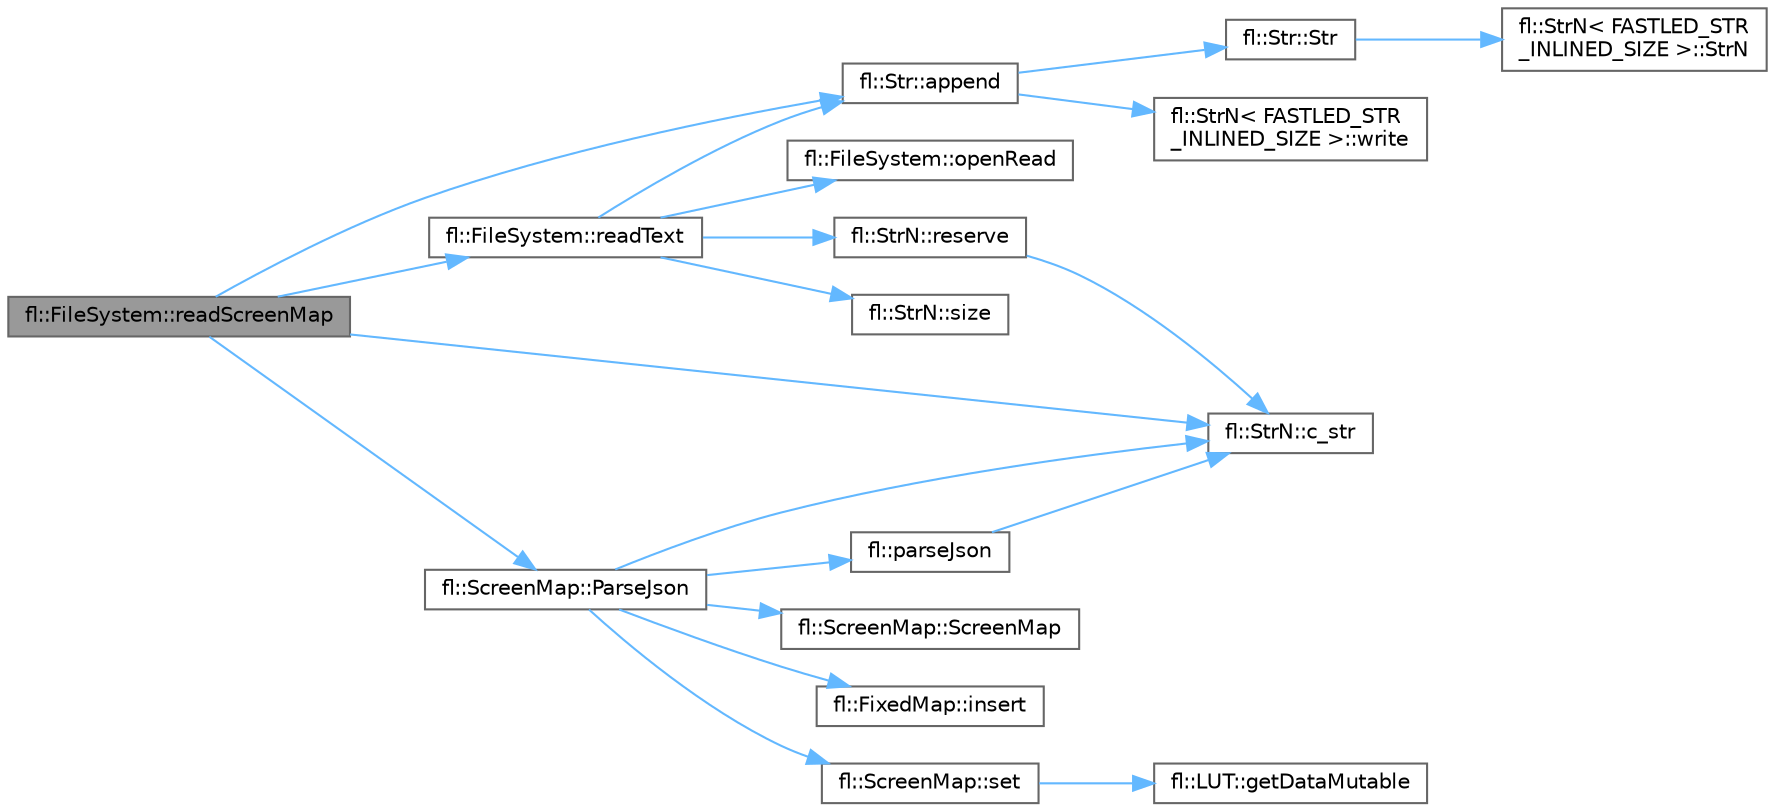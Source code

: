 digraph "fl::FileSystem::readScreenMap"
{
 // INTERACTIVE_SVG=YES
 // LATEX_PDF_SIZE
  bgcolor="transparent";
  edge [fontname=Helvetica,fontsize=10,labelfontname=Helvetica,labelfontsize=10];
  node [fontname=Helvetica,fontsize=10,shape=box,height=0.2,width=0.4];
  rankdir="LR";
  Node1 [id="Node000001",label="fl::FileSystem::readScreenMap",height=0.2,width=0.4,color="gray40", fillcolor="grey60", style="filled", fontcolor="black",tooltip=" "];
  Node1 -> Node2 [id="edge1_Node000001_Node000002",color="steelblue1",style="solid",tooltip=" "];
  Node2 [id="Node000002",label="fl::Str::append",height=0.2,width=0.4,color="grey40", fillcolor="white", style="filled",URL="$d2/d24/classfl_1_1_str_a6d0c70299b2bd0c61da99ad9cecea0f1.html#a6d0c70299b2bd0c61da99ad9cecea0f1",tooltip=" "];
  Node2 -> Node3 [id="edge2_Node000002_Node000003",color="steelblue1",style="solid",tooltip=" "];
  Node3 [id="Node000003",label="fl::Str::Str",height=0.2,width=0.4,color="grey40", fillcolor="white", style="filled",URL="$d2/d24/classfl_1_1_str_add9a817220bd29c8335d04d8c466cf04.html#add9a817220bd29c8335d04d8c466cf04",tooltip=" "];
  Node3 -> Node4 [id="edge3_Node000003_Node000004",color="steelblue1",style="solid",tooltip=" "];
  Node4 [id="Node000004",label="fl::StrN\< FASTLED_STR\l_INLINED_SIZE \>::StrN",height=0.2,width=0.4,color="grey40", fillcolor="white", style="filled",URL="$dc/d96/classfl_1_1_str_n_ae1303fb18c4230406d75f3649da8711d.html#ae1303fb18c4230406d75f3649da8711d",tooltip=" "];
  Node2 -> Node5 [id="edge4_Node000002_Node000005",color="steelblue1",style="solid",tooltip=" "];
  Node5 [id="Node000005",label="fl::StrN\< FASTLED_STR\l_INLINED_SIZE \>::write",height=0.2,width=0.4,color="grey40", fillcolor="white", style="filled",URL="$dc/d96/classfl_1_1_str_n_a270fb921e74601bc45cc8513e8a075f7.html#a270fb921e74601bc45cc8513e8a075f7",tooltip=" "];
  Node1 -> Node6 [id="edge5_Node000001_Node000006",color="steelblue1",style="solid",tooltip=" "];
  Node6 [id="Node000006",label="fl::StrN::c_str",height=0.2,width=0.4,color="grey40", fillcolor="white", style="filled",URL="$dc/d96/classfl_1_1_str_n_a67296b774f8201293edbbabbd1b642cb.html#a67296b774f8201293edbbabbd1b642cb",tooltip=" "];
  Node1 -> Node7 [id="edge6_Node000001_Node000007",color="steelblue1",style="solid",tooltip=" "];
  Node7 [id="Node000007",label="fl::ScreenMap::ParseJson",height=0.2,width=0.4,color="grey40", fillcolor="white", style="filled",URL="$d2/d78/classfl_1_1_screen_map_a9f8cd0b572681ab80ae7a5f781957279.html#a9f8cd0b572681ab80ae7a5f781957279",tooltip=" "];
  Node7 -> Node8 [id="edge7_Node000007_Node000008",color="steelblue1",style="solid",tooltip=" "];
  Node8 [id="Node000008",label="fl::ScreenMap::ScreenMap",height=0.2,width=0.4,color="grey40", fillcolor="white", style="filled",URL="$d2/d78/classfl_1_1_screen_map_a8875dd841783ec4816257ed74bd2afa0.html#a8875dd841783ec4816257ed74bd2afa0",tooltip=" "];
  Node7 -> Node6 [id="edge8_Node000007_Node000006",color="steelblue1",style="solid",tooltip=" "];
  Node7 -> Node9 [id="edge9_Node000007_Node000009",color="steelblue1",style="solid",tooltip=" "];
  Node9 [id="Node000009",label="fl::FixedMap::insert",height=0.2,width=0.4,color="grey40", fillcolor="white", style="filled",URL="$d2/df3/classfl_1_1_fixed_map_a0c2f74febc0761d26128a3a63d225cf2.html#a0c2f74febc0761d26128a3a63d225cf2",tooltip=" "];
  Node7 -> Node10 [id="edge10_Node000007_Node000010",color="steelblue1",style="solid",tooltip=" "];
  Node10 [id="Node000010",label="fl::parseJson",height=0.2,width=0.4,color="grey40", fillcolor="white", style="filled",URL="$d4/d36/namespacefl_a2cd426a3d9c9d79c491b313912f3bcc0.html#a2cd426a3d9c9d79c491b313912f3bcc0",tooltip=" "];
  Node10 -> Node6 [id="edge11_Node000010_Node000006",color="steelblue1",style="solid",tooltip=" "];
  Node7 -> Node11 [id="edge12_Node000007_Node000011",color="steelblue1",style="solid",tooltip=" "];
  Node11 [id="Node000011",label="fl::ScreenMap::set",height=0.2,width=0.4,color="grey40", fillcolor="white", style="filled",URL="$d2/d78/classfl_1_1_screen_map_a25a986f53cc6bab032e0cb051a7f3fae.html#a25a986f53cc6bab032e0cb051a7f3fae",tooltip=" "];
  Node11 -> Node12 [id="edge13_Node000011_Node000012",color="steelblue1",style="solid",tooltip=" "];
  Node12 [id="Node000012",label="fl::LUT::getDataMutable",height=0.2,width=0.4,color="grey40", fillcolor="white", style="filled",URL="$d6/d18/classfl_1_1_l_u_t_a2335f0dda4203113d90a21cec5f92351.html#a2335f0dda4203113d90a21cec5f92351",tooltip=" "];
  Node1 -> Node13 [id="edge14_Node000001_Node000013",color="steelblue1",style="solid",tooltip=" "];
  Node13 [id="Node000013",label="fl::FileSystem::readText",height=0.2,width=0.4,color="grey40", fillcolor="white", style="filled",URL="$df/d37/classfl_1_1_file_system_a82a9d7df7ecee5b816624186ac493bb6.html#a82a9d7df7ecee5b816624186ac493bb6",tooltip=" "];
  Node13 -> Node2 [id="edge15_Node000013_Node000002",color="steelblue1",style="solid",tooltip=" "];
  Node13 -> Node14 [id="edge16_Node000013_Node000014",color="steelblue1",style="solid",tooltip=" "];
  Node14 [id="Node000014",label="fl::FileSystem::openRead",height=0.2,width=0.4,color="grey40", fillcolor="white", style="filled",URL="$df/d37/classfl_1_1_file_system_a0a8fc3906ce050f295125645c0c55b12.html#a0a8fc3906ce050f295125645c0c55b12",tooltip=" "];
  Node13 -> Node15 [id="edge17_Node000013_Node000015",color="steelblue1",style="solid",tooltip=" "];
  Node15 [id="Node000015",label="fl::StrN::reserve",height=0.2,width=0.4,color="grey40", fillcolor="white", style="filled",URL="$dc/d96/classfl_1_1_str_n_ad6657ab909ff44f8cce48cf6083190c7.html#ad6657ab909ff44f8cce48cf6083190c7",tooltip=" "];
  Node15 -> Node6 [id="edge18_Node000015_Node000006",color="steelblue1",style="solid",tooltip=" "];
  Node13 -> Node16 [id="edge19_Node000013_Node000016",color="steelblue1",style="solid",tooltip=" "];
  Node16 [id="Node000016",label="fl::StrN::size",height=0.2,width=0.4,color="grey40", fillcolor="white", style="filled",URL="$dc/d96/classfl_1_1_str_n_a83aba4b6220dd9ffce346c7e62133b48.html#a83aba4b6220dd9ffce346c7e62133b48",tooltip=" "];
}
